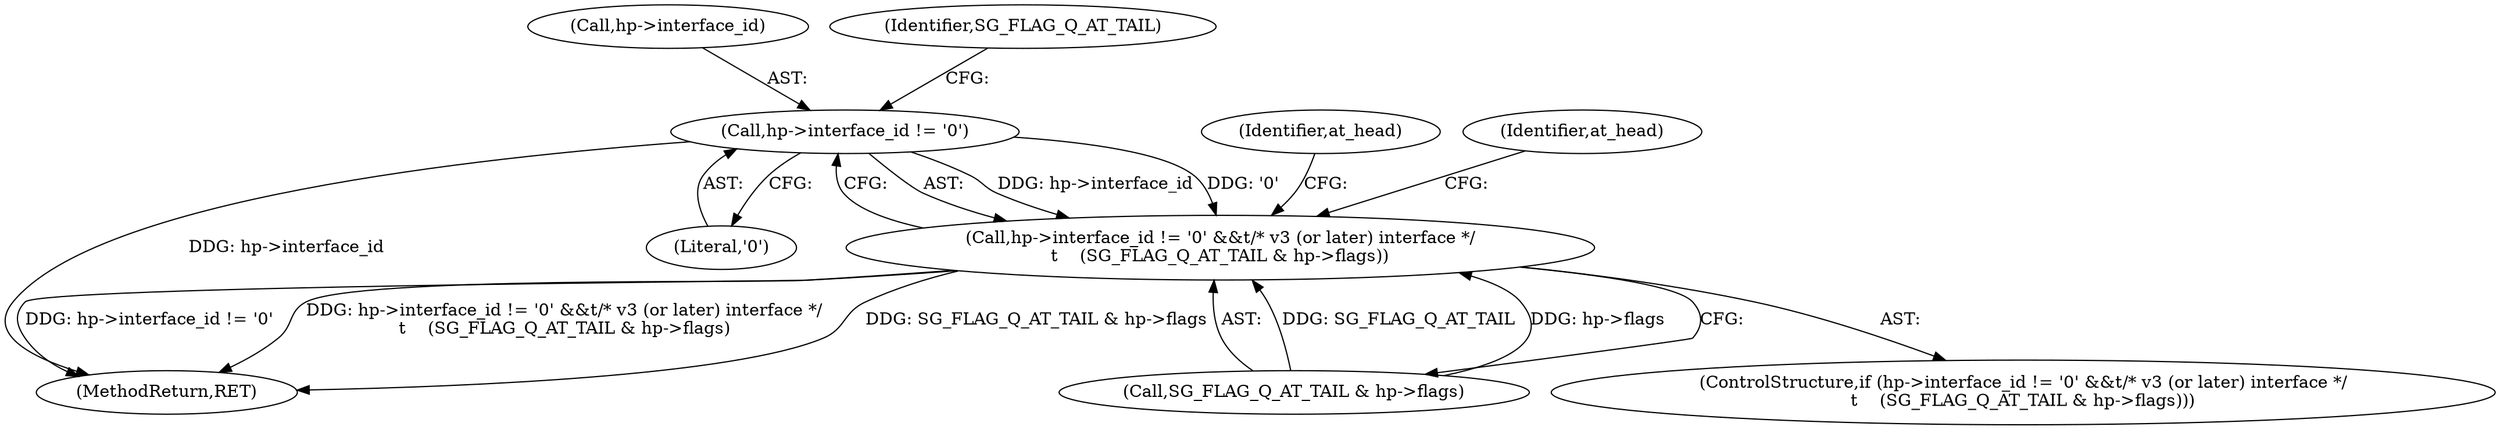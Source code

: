 digraph "0_linux_f3951a3709ff50990bf3e188c27d346792103432@pointer" {
"1000263" [label="(Call,hp->interface_id != '\0')"];
"1000262" [label="(Call,hp->interface_id != '\0' &&\t/* v3 (or later) interface */\n\t    (SG_FLAG_Q_AT_TAIL & hp->flags))"];
"1000264" [label="(Call,hp->interface_id)"];
"1000278" [label="(Identifier,at_head)"];
"1000262" [label="(Call,hp->interface_id != '\0' &&\t/* v3 (or later) interface */\n\t    (SG_FLAG_Q_AT_TAIL & hp->flags))"];
"1000263" [label="(Call,hp->interface_id != '\0')"];
"1000261" [label="(ControlStructure,if (hp->interface_id != '\0' &&\t/* v3 (or later) interface */\n\t    (SG_FLAG_Q_AT_TAIL & hp->flags)))"];
"1000267" [label="(Literal,'\0')"];
"1000274" [label="(Identifier,at_head)"];
"1000269" [label="(Identifier,SG_FLAG_Q_AT_TAIL)"];
"1000308" [label="(MethodReturn,RET)"];
"1000268" [label="(Call,SG_FLAG_Q_AT_TAIL & hp->flags)"];
"1000263" -> "1000262"  [label="AST: "];
"1000263" -> "1000267"  [label="CFG: "];
"1000264" -> "1000263"  [label="AST: "];
"1000267" -> "1000263"  [label="AST: "];
"1000269" -> "1000263"  [label="CFG: "];
"1000262" -> "1000263"  [label="CFG: "];
"1000263" -> "1000308"  [label="DDG: hp->interface_id"];
"1000263" -> "1000262"  [label="DDG: hp->interface_id"];
"1000263" -> "1000262"  [label="DDG: '\0'"];
"1000262" -> "1000261"  [label="AST: "];
"1000262" -> "1000268"  [label="CFG: "];
"1000268" -> "1000262"  [label="AST: "];
"1000274" -> "1000262"  [label="CFG: "];
"1000278" -> "1000262"  [label="CFG: "];
"1000262" -> "1000308"  [label="DDG: hp->interface_id != '\0' &&\t/* v3 (or later) interface */\n\t    (SG_FLAG_Q_AT_TAIL & hp->flags)"];
"1000262" -> "1000308"  [label="DDG: SG_FLAG_Q_AT_TAIL & hp->flags"];
"1000262" -> "1000308"  [label="DDG: hp->interface_id != '\0'"];
"1000268" -> "1000262"  [label="DDG: SG_FLAG_Q_AT_TAIL"];
"1000268" -> "1000262"  [label="DDG: hp->flags"];
}
